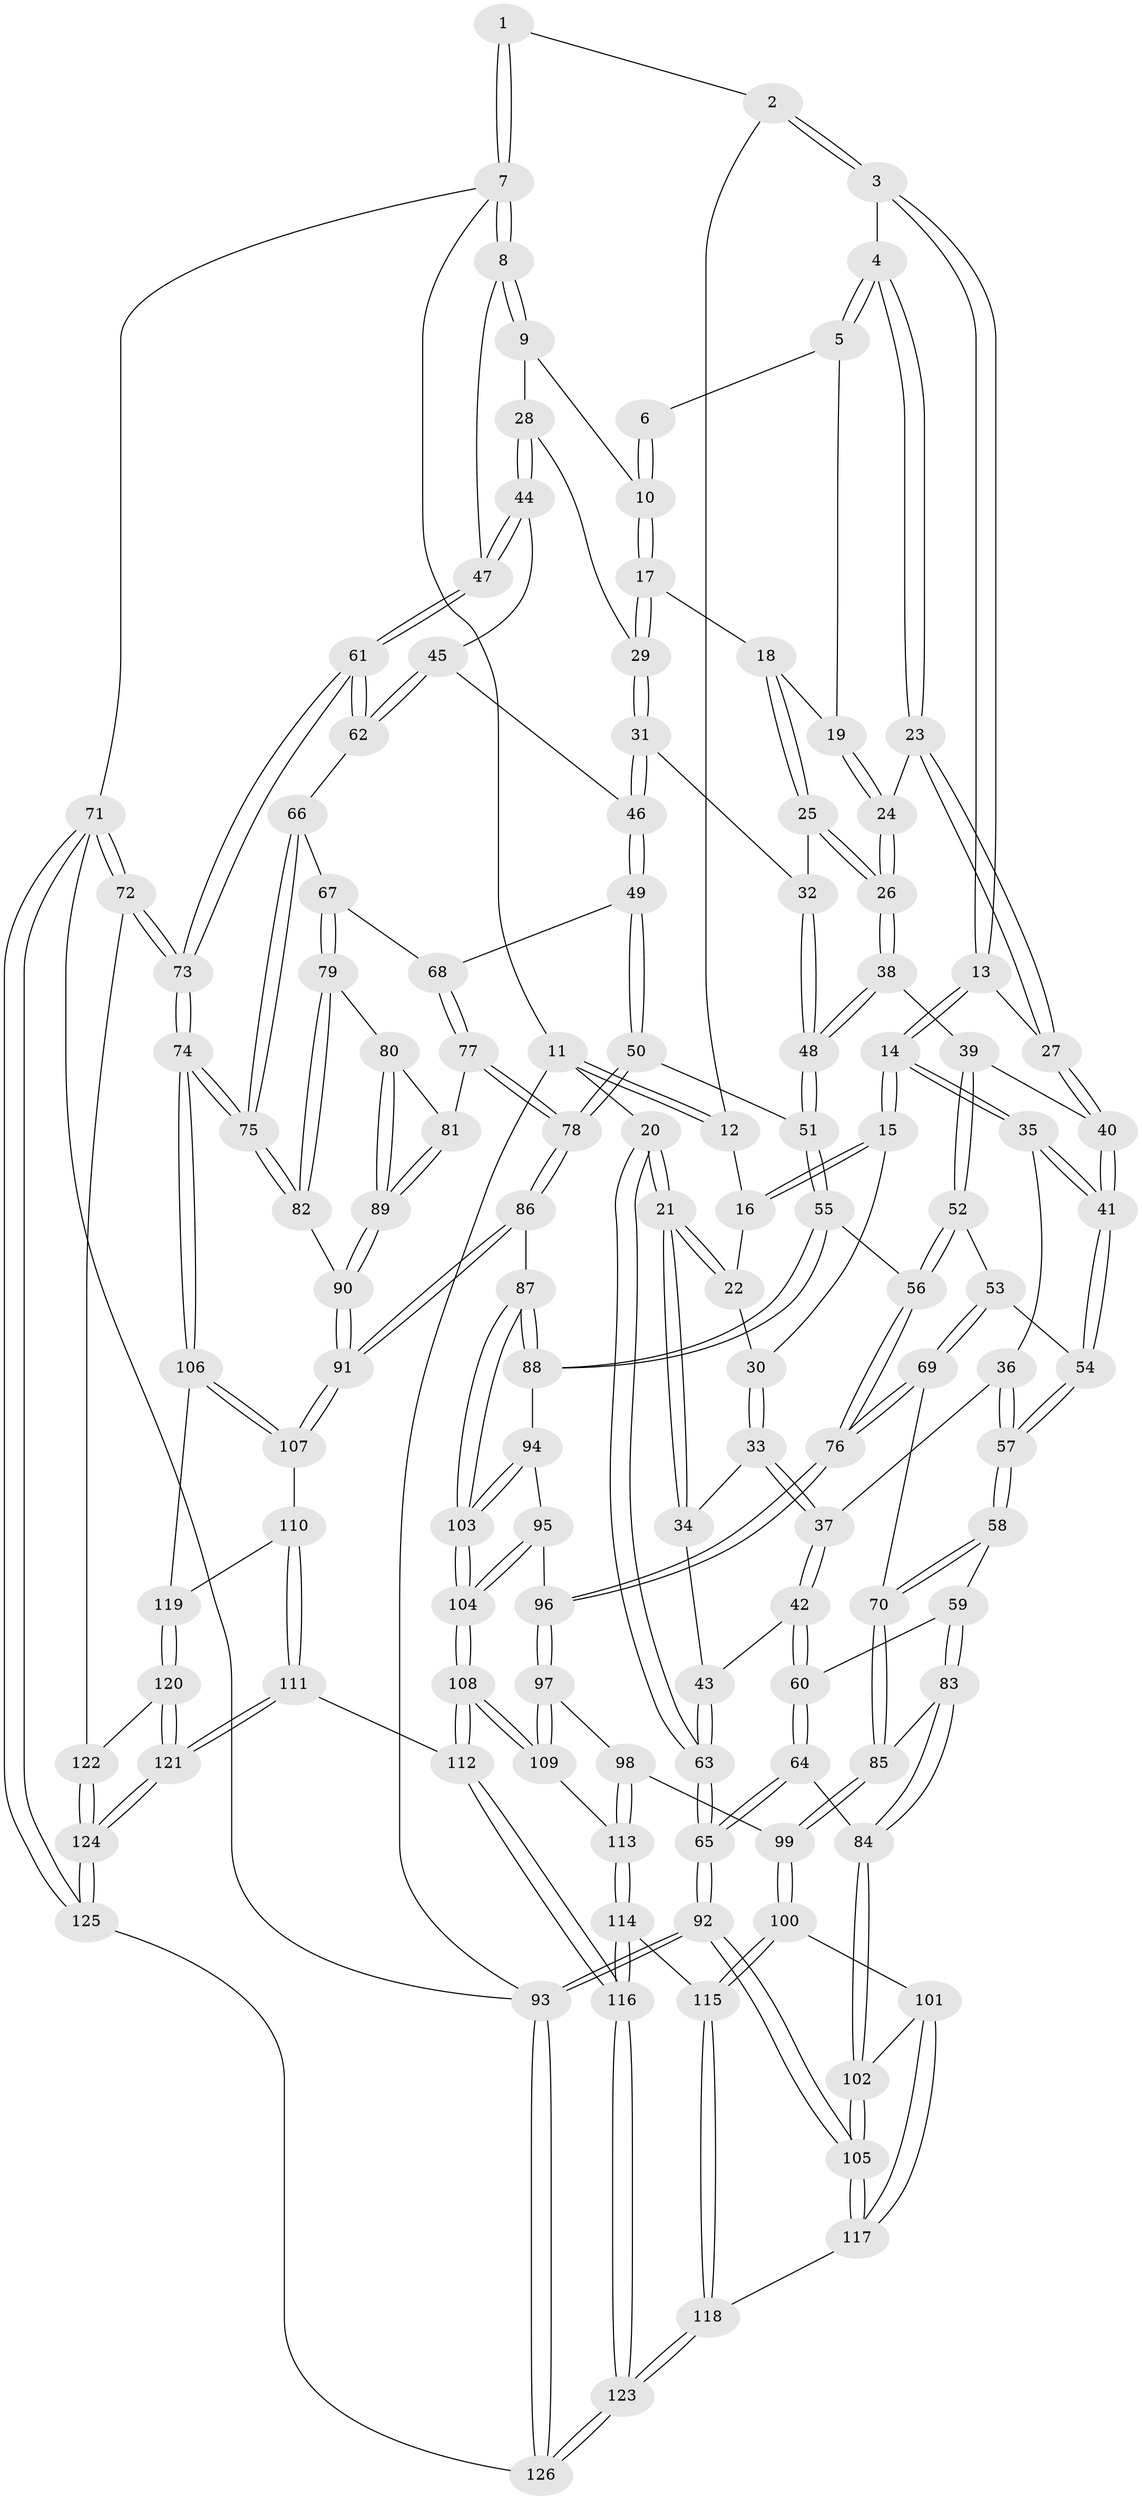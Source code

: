 // Generated by graph-tools (version 1.1) at 2025/00/03/09/25 05:00:29]
// undirected, 126 vertices, 312 edges
graph export_dot {
graph [start="1"]
  node [color=gray90,style=filled];
  1 [pos="+0.7157033119195774+0"];
  2 [pos="+0.23111886911748888+0"];
  3 [pos="+0.360020623277827+0.03288109983316958"];
  4 [pos="+0.41676706904831223+0.09772186526149025"];
  5 [pos="+0.6865206543229057+0"];
  6 [pos="+0.7023301262625593+0"];
  7 [pos="+1+0"];
  8 [pos="+1+0"];
  9 [pos="+0.9161904199990177+0.13021006795418122"];
  10 [pos="+0.8718415199004624+0.13017831038237104"];
  11 [pos="+0+0"];
  12 [pos="+0.19415886974619828+0"];
  13 [pos="+0.2675119573520996+0.222819628742871"];
  14 [pos="+0.23920323274970023+0.22708766341880074"];
  15 [pos="+0.19947331786578767+0.18383086939024054"];
  16 [pos="+0.18408387885595648+0.07562570260411859"];
  17 [pos="+0.7793218052188682+0.156322741298849"];
  18 [pos="+0.6875439787662277+0.049427740566218764"];
  19 [pos="+0.6795827121009215+0.015271120306924011"];
  20 [pos="+0+0.03654255016292941"];
  21 [pos="+0+0.07324706065735426"];
  22 [pos="+0.07253255983340626+0.16582853385235258"];
  23 [pos="+0.43652244814300056+0.13443376605174473"];
  24 [pos="+0.4651132464643686+0.1672751200134551"];
  25 [pos="+0.6444694762841795+0.173382368809278"];
  26 [pos="+0.48383261330305605+0.24825745500025911"];
  27 [pos="+0.2717769557382177+0.2238847747337278"];
  28 [pos="+0.8542285816912558+0.2585873878658058"];
  29 [pos="+0.7798744949312311+0.16132767700475342"];
  30 [pos="+0.12034210210727955+0.20606743816337908"];
  31 [pos="+0.7095661054430731+0.27824130091044424"];
  32 [pos="+0.6856164645146406+0.27045321038480885"];
  33 [pos="+0.09125135705679724+0.2551128898368965"];
  34 [pos="+0.022084292036447992+0.25115688138737674"];
  35 [pos="+0.22187275568320902+0.27662551193145757"];
  36 [pos="+0.17336879294973087+0.32945022183006656"];
  37 [pos="+0.12692254954671336+0.3162583076815088"];
  38 [pos="+0.4817577438701186+0.26419019924873727"];
  39 [pos="+0.48044414547238407+0.26502299543145974"];
  40 [pos="+0.3433726298860285+0.26408736662942844"];
  41 [pos="+0.3126334334330887+0.36755901040046385"];
  42 [pos="+0.046911782807062805+0.3585081124495177"];
  43 [pos="+0.04659458063205858+0.3583210102264851"];
  44 [pos="+0.8624624888980725+0.2929084151886019"];
  45 [pos="+0.8556825104359074+0.3131499873112268"];
  46 [pos="+0.7610601652723694+0.33768581225413424"];
  47 [pos="+1+0.06656512100505223"];
  48 [pos="+0.557418160383958+0.3257211827001785"];
  49 [pos="+0.7317273577505657+0.40516354950868855"];
  50 [pos="+0.6283316401455223+0.42567643206422084"];
  51 [pos="+0.5829276831771537+0.4022496465011469"];
  52 [pos="+0.3953563449774284+0.4036601840294437"];
  53 [pos="+0.32454911597307334+0.3957237059514474"];
  54 [pos="+0.31955385259270236+0.3920137296802733"];
  55 [pos="+0.5173176883767104+0.46637028058707203"];
  56 [pos="+0.41167732461269546+0.4371474485222089"];
  57 [pos="+0.18692789368777313+0.4106990008405732"];
  58 [pos="+0.18272677971796872+0.42045977845119364"];
  59 [pos="+0.17260459116310062+0.4270649239110357"];
  60 [pos="+0.05615317377014053+0.3981932148795313"];
  61 [pos="+1+0.47711986598871964"];
  62 [pos="+0.9000325312050058+0.3666594285250018"];
  63 [pos="+0+0.350660341413893"];
  64 [pos="+0.0032699449699776437+0.5272017896473824"];
  65 [pos="+0+0.5323938214764922"];
  66 [pos="+0.8566630619850871+0.4410809579061255"];
  67 [pos="+0.8398321409773173+0.4570717207923242"];
  68 [pos="+0.7317871100090988+0.4052675489615058"];
  69 [pos="+0.2919520779020963+0.49198533066320976"];
  70 [pos="+0.2465829556248904+0.5002422758736342"];
  71 [pos="+1+1"];
  72 [pos="+1+0.7737360102495019"];
  73 [pos="+1+0.6123859077483567"];
  74 [pos="+1+0.6117284700844217"];
  75 [pos="+1+0.5986189167982631"];
  76 [pos="+0.37778150127359084+0.5606032575134997"];
  77 [pos="+0.7420027506691399+0.4694824108498505"];
  78 [pos="+0.646231766796021+0.585999987916901"];
  79 [pos="+0.8392622573257508+0.485033640816192"];
  80 [pos="+0.839161798667647+0.4850965531545028"];
  81 [pos="+0.747282642827941+0.4762273388640476"];
  82 [pos="+0.9280356058255107+0.5687042094137792"];
  83 [pos="+0.11843597423176339+0.5058708677356495"];
  84 [pos="+0.06249494963817648+0.5503927383304567"];
  85 [pos="+0.23021351705813217+0.5423773420436901"];
  86 [pos="+0.6456000205484929+0.5905928600511657"];
  87 [pos="+0.6315756760213403+0.5981073908036115"];
  88 [pos="+0.5183628761191874+0.5296985199332301"];
  89 [pos="+0.7809755916750992+0.5383412268243607"];
  90 [pos="+0.7771424591030752+0.5948487717892342"];
  91 [pos="+0.7517337786004513+0.6207784998764053"];
  92 [pos="+0+1"];
  93 [pos="+0+1"];
  94 [pos="+0.4547308713171881+0.5752627877601846"];
  95 [pos="+0.44378543656035196+0.5792756511953546"];
  96 [pos="+0.38284009803174684+0.5826488949944866"];
  97 [pos="+0.37845590044951133+0.5898571805335037"];
  98 [pos="+0.2807188412801642+0.6420351528920996"];
  99 [pos="+0.23434037018497322+0.6531845158175767"];
  100 [pos="+0.21755442111959328+0.667094817525578"];
  101 [pos="+0.195623905122984+0.6708825231810849"];
  102 [pos="+0.1104989798409289+0.6282258908997027"];
  103 [pos="+0.5907871344699153+0.6663160484734146"];
  104 [pos="+0.5572475802615466+0.7609114021254396"];
  105 [pos="+0+1"];
  106 [pos="+1+0.630668741470923"];
  107 [pos="+0.7758910963032167+0.6930898149709568"];
  108 [pos="+0.5549887766995161+0.7730314853582609"];
  109 [pos="+0.42796591081292534+0.7074020036643179"];
  110 [pos="+0.7704981269430112+0.7437930531949936"];
  111 [pos="+0.5893515606898337+0.8114616441500447"];
  112 [pos="+0.5614468831092558+0.7974251223642669"];
  113 [pos="+0.371026005920597+0.7385939504716806"];
  114 [pos="+0.36732865623059713+0.7458106709592047"];
  115 [pos="+0.3000704624131059+0.8048673176361855"];
  116 [pos="+0.4645232468515212+0.8727276545813246"];
  117 [pos="+0.10034074386134603+0.8733092394015489"];
  118 [pos="+0.3036075104290434+0.8941442786008061"];
  119 [pos="+0.8040490913810534+0.7782797750343717"];
  120 [pos="+0.8077388142162981+0.7856411449428813"];
  121 [pos="+0.6595050845918564+0.9216170707465579"];
  122 [pos="+0.8606810642831392+0.8696191768551054"];
  123 [pos="+0.3759777617932936+0.9623888786761395"];
  124 [pos="+0.7462893040722414+1"];
  125 [pos="+0.747971009349201+1"];
  126 [pos="+0.38672449889171284+1"];
  1 -- 2;
  1 -- 7;
  1 -- 7;
  2 -- 3;
  2 -- 3;
  2 -- 12;
  3 -- 4;
  3 -- 13;
  3 -- 13;
  4 -- 5;
  4 -- 5;
  4 -- 23;
  4 -- 23;
  5 -- 6;
  5 -- 19;
  6 -- 10;
  6 -- 10;
  7 -- 8;
  7 -- 8;
  7 -- 11;
  7 -- 71;
  8 -- 9;
  8 -- 9;
  8 -- 47;
  9 -- 10;
  9 -- 28;
  10 -- 17;
  10 -- 17;
  11 -- 12;
  11 -- 12;
  11 -- 20;
  11 -- 93;
  12 -- 16;
  13 -- 14;
  13 -- 14;
  13 -- 27;
  14 -- 15;
  14 -- 15;
  14 -- 35;
  14 -- 35;
  15 -- 16;
  15 -- 16;
  15 -- 30;
  16 -- 22;
  17 -- 18;
  17 -- 29;
  17 -- 29;
  18 -- 19;
  18 -- 25;
  18 -- 25;
  19 -- 24;
  19 -- 24;
  20 -- 21;
  20 -- 21;
  20 -- 63;
  20 -- 63;
  21 -- 22;
  21 -- 22;
  21 -- 34;
  21 -- 34;
  22 -- 30;
  23 -- 24;
  23 -- 27;
  23 -- 27;
  24 -- 26;
  24 -- 26;
  25 -- 26;
  25 -- 26;
  25 -- 32;
  26 -- 38;
  26 -- 38;
  27 -- 40;
  27 -- 40;
  28 -- 29;
  28 -- 44;
  28 -- 44;
  29 -- 31;
  29 -- 31;
  30 -- 33;
  30 -- 33;
  31 -- 32;
  31 -- 46;
  31 -- 46;
  32 -- 48;
  32 -- 48;
  33 -- 34;
  33 -- 37;
  33 -- 37;
  34 -- 43;
  35 -- 36;
  35 -- 41;
  35 -- 41;
  36 -- 37;
  36 -- 57;
  36 -- 57;
  37 -- 42;
  37 -- 42;
  38 -- 39;
  38 -- 48;
  38 -- 48;
  39 -- 40;
  39 -- 52;
  39 -- 52;
  40 -- 41;
  40 -- 41;
  41 -- 54;
  41 -- 54;
  42 -- 43;
  42 -- 60;
  42 -- 60;
  43 -- 63;
  43 -- 63;
  44 -- 45;
  44 -- 47;
  44 -- 47;
  45 -- 46;
  45 -- 62;
  45 -- 62;
  46 -- 49;
  46 -- 49;
  47 -- 61;
  47 -- 61;
  48 -- 51;
  48 -- 51;
  49 -- 50;
  49 -- 50;
  49 -- 68;
  50 -- 51;
  50 -- 78;
  50 -- 78;
  51 -- 55;
  51 -- 55;
  52 -- 53;
  52 -- 56;
  52 -- 56;
  53 -- 54;
  53 -- 69;
  53 -- 69;
  54 -- 57;
  54 -- 57;
  55 -- 56;
  55 -- 88;
  55 -- 88;
  56 -- 76;
  56 -- 76;
  57 -- 58;
  57 -- 58;
  58 -- 59;
  58 -- 70;
  58 -- 70;
  59 -- 60;
  59 -- 83;
  59 -- 83;
  60 -- 64;
  60 -- 64;
  61 -- 62;
  61 -- 62;
  61 -- 73;
  61 -- 73;
  62 -- 66;
  63 -- 65;
  63 -- 65;
  64 -- 65;
  64 -- 65;
  64 -- 84;
  65 -- 92;
  65 -- 92;
  66 -- 67;
  66 -- 75;
  66 -- 75;
  67 -- 68;
  67 -- 79;
  67 -- 79;
  68 -- 77;
  68 -- 77;
  69 -- 70;
  69 -- 76;
  69 -- 76;
  70 -- 85;
  70 -- 85;
  71 -- 72;
  71 -- 72;
  71 -- 125;
  71 -- 125;
  71 -- 93;
  72 -- 73;
  72 -- 73;
  72 -- 122;
  73 -- 74;
  73 -- 74;
  74 -- 75;
  74 -- 75;
  74 -- 106;
  74 -- 106;
  75 -- 82;
  75 -- 82;
  76 -- 96;
  76 -- 96;
  77 -- 78;
  77 -- 78;
  77 -- 81;
  78 -- 86;
  78 -- 86;
  79 -- 80;
  79 -- 82;
  79 -- 82;
  80 -- 81;
  80 -- 89;
  80 -- 89;
  81 -- 89;
  81 -- 89;
  82 -- 90;
  83 -- 84;
  83 -- 84;
  83 -- 85;
  84 -- 102;
  84 -- 102;
  85 -- 99;
  85 -- 99;
  86 -- 87;
  86 -- 91;
  86 -- 91;
  87 -- 88;
  87 -- 88;
  87 -- 103;
  87 -- 103;
  88 -- 94;
  89 -- 90;
  89 -- 90;
  90 -- 91;
  90 -- 91;
  91 -- 107;
  91 -- 107;
  92 -- 93;
  92 -- 93;
  92 -- 105;
  92 -- 105;
  93 -- 126;
  93 -- 126;
  94 -- 95;
  94 -- 103;
  94 -- 103;
  95 -- 96;
  95 -- 104;
  95 -- 104;
  96 -- 97;
  96 -- 97;
  97 -- 98;
  97 -- 109;
  97 -- 109;
  98 -- 99;
  98 -- 113;
  98 -- 113;
  99 -- 100;
  99 -- 100;
  100 -- 101;
  100 -- 115;
  100 -- 115;
  101 -- 102;
  101 -- 117;
  101 -- 117;
  102 -- 105;
  102 -- 105;
  103 -- 104;
  103 -- 104;
  104 -- 108;
  104 -- 108;
  105 -- 117;
  105 -- 117;
  106 -- 107;
  106 -- 107;
  106 -- 119;
  107 -- 110;
  108 -- 109;
  108 -- 109;
  108 -- 112;
  108 -- 112;
  109 -- 113;
  110 -- 111;
  110 -- 111;
  110 -- 119;
  111 -- 112;
  111 -- 121;
  111 -- 121;
  112 -- 116;
  112 -- 116;
  113 -- 114;
  113 -- 114;
  114 -- 115;
  114 -- 116;
  114 -- 116;
  115 -- 118;
  115 -- 118;
  116 -- 123;
  116 -- 123;
  117 -- 118;
  118 -- 123;
  118 -- 123;
  119 -- 120;
  119 -- 120;
  120 -- 121;
  120 -- 121;
  120 -- 122;
  121 -- 124;
  121 -- 124;
  122 -- 124;
  122 -- 124;
  123 -- 126;
  123 -- 126;
  124 -- 125;
  124 -- 125;
  125 -- 126;
}
